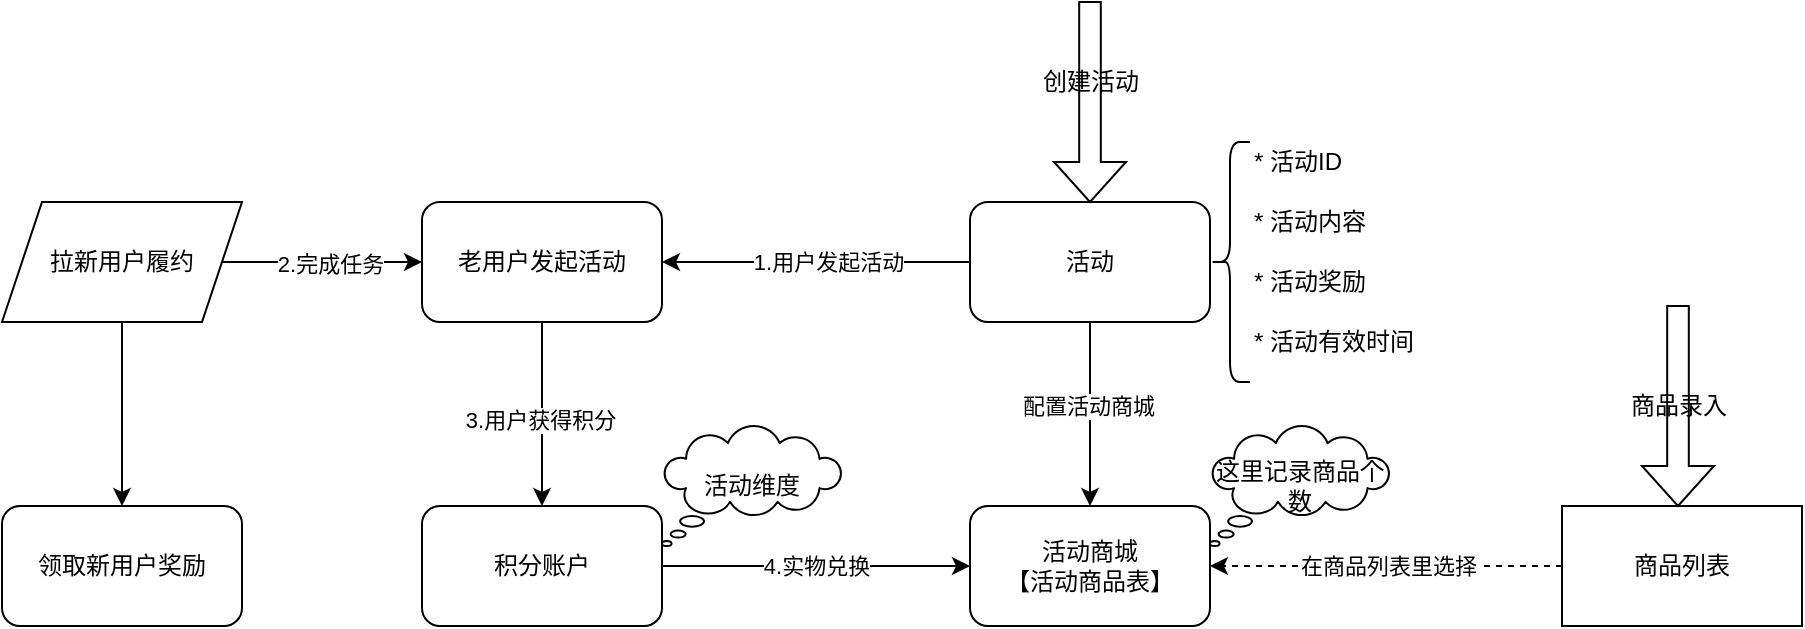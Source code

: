 <mxfile version="14.6.6" type="github">
  <diagram id="DuHI1rx7rXFCCcmQWFll" name="Page-1">
    <mxGraphModel dx="2125" dy="1977" grid="1" gridSize="10" guides="1" tooltips="1" connect="1" arrows="1" fold="1" page="1" pageScale="1" pageWidth="827" pageHeight="1169" math="0" shadow="0">
      <root>
        <mxCell id="0" />
        <mxCell id="1" parent="0" />
        <mxCell id="NWPypqy2VdpSsYWHa91w-30" value="4.实物兑换" style="edgeStyle=orthogonalEdgeStyle;rounded=0;orthogonalLoop=1;jettySize=auto;html=1;entryX=0;entryY=0.5;entryDx=0;entryDy=0;" edge="1" parent="1" source="NWPypqy2VdpSsYWHa91w-1" target="NWPypqy2VdpSsYWHa91w-8">
          <mxGeometry relative="1" as="geometry" />
        </mxCell>
        <mxCell id="NWPypqy2VdpSsYWHa91w-1" value="积分账户" style="rounded=1;whiteSpace=wrap;html=1;" vertex="1" parent="1">
          <mxGeometry x="80" y="230" width="120" height="60" as="geometry" />
        </mxCell>
        <mxCell id="NWPypqy2VdpSsYWHa91w-11" style="edgeStyle=orthogonalEdgeStyle;rounded=0;orthogonalLoop=1;jettySize=auto;html=1;" edge="1" parent="1" source="NWPypqy2VdpSsYWHa91w-2" target="NWPypqy2VdpSsYWHa91w-8">
          <mxGeometry relative="1" as="geometry" />
        </mxCell>
        <mxCell id="NWPypqy2VdpSsYWHa91w-12" value="配置活动商城" style="edgeLabel;html=1;align=center;verticalAlign=middle;resizable=0;points=[];" vertex="1" connectable="0" parent="NWPypqy2VdpSsYWHa91w-11">
          <mxGeometry x="-0.1" y="-1" relative="1" as="geometry">
            <mxPoint as="offset" />
          </mxGeometry>
        </mxCell>
        <mxCell id="NWPypqy2VdpSsYWHa91w-20" style="edgeStyle=orthogonalEdgeStyle;rounded=0;orthogonalLoop=1;jettySize=auto;html=1;entryX=1;entryY=0.5;entryDx=0;entryDy=0;" edge="1" parent="1" source="NWPypqy2VdpSsYWHa91w-2" target="NWPypqy2VdpSsYWHa91w-19">
          <mxGeometry relative="1" as="geometry" />
        </mxCell>
        <mxCell id="NWPypqy2VdpSsYWHa91w-21" value="1.用户发起活动" style="edgeLabel;html=1;align=center;verticalAlign=middle;resizable=0;points=[];" vertex="1" connectable="0" parent="NWPypqy2VdpSsYWHa91w-20">
          <mxGeometry x="-0.07" relative="1" as="geometry">
            <mxPoint as="offset" />
          </mxGeometry>
        </mxCell>
        <mxCell id="NWPypqy2VdpSsYWHa91w-2" value="活动" style="rounded=1;whiteSpace=wrap;html=1;" vertex="1" parent="1">
          <mxGeometry x="354" y="78" width="120" height="60" as="geometry" />
        </mxCell>
        <mxCell id="NWPypqy2VdpSsYWHa91w-3" value="" style="shape=curlyBracket;whiteSpace=wrap;html=1;rounded=1;" vertex="1" parent="1">
          <mxGeometry x="474" y="48" width="20" height="120" as="geometry" />
        </mxCell>
        <mxCell id="NWPypqy2VdpSsYWHa91w-4" value="* 活动ID" style="text;html=1;align=left;verticalAlign=middle;resizable=0;points=[];autosize=1;strokeColor=none;" vertex="1" parent="1">
          <mxGeometry x="494" y="48" width="60" height="20" as="geometry" />
        </mxCell>
        <mxCell id="NWPypqy2VdpSsYWHa91w-5" value="* 活动内容" style="text;html=1;align=left;verticalAlign=middle;resizable=0;points=[];autosize=1;strokeColor=none;" vertex="1" parent="1">
          <mxGeometry x="494" y="78" width="70" height="20" as="geometry" />
        </mxCell>
        <mxCell id="NWPypqy2VdpSsYWHa91w-6" value="* 活动奖励" style="text;html=1;align=left;verticalAlign=middle;resizable=0;points=[];autosize=1;strokeColor=none;" vertex="1" parent="1">
          <mxGeometry x="494" y="108" width="70" height="20" as="geometry" />
        </mxCell>
        <mxCell id="NWPypqy2VdpSsYWHa91w-7" value="* 活动有效时间" style="text;html=1;align=left;verticalAlign=middle;resizable=0;points=[];autosize=1;strokeColor=none;" vertex="1" parent="1">
          <mxGeometry x="494" y="138" width="100" height="20" as="geometry" />
        </mxCell>
        <mxCell id="NWPypqy2VdpSsYWHa91w-8" value="活动商城&lt;br&gt;【活动商品表】" style="rounded=1;whiteSpace=wrap;html=1;align=center;" vertex="1" parent="1">
          <mxGeometry x="354" y="230" width="120" height="60" as="geometry" />
        </mxCell>
        <mxCell id="NWPypqy2VdpSsYWHa91w-9" value="" style="shape=singleArrow;direction=south;whiteSpace=wrap;html=1;align=left;" vertex="1" parent="1">
          <mxGeometry x="396" y="-22" width="36" height="100" as="geometry" />
        </mxCell>
        <mxCell id="NWPypqy2VdpSsYWHa91w-10" value="创建活动" style="text;html=1;align=center;verticalAlign=middle;resizable=0;points=[];autosize=1;strokeColor=none;" vertex="1" parent="1">
          <mxGeometry x="384" y="8" width="60" height="20" as="geometry" />
        </mxCell>
        <mxCell id="NWPypqy2VdpSsYWHa91w-14" style="edgeStyle=orthogonalEdgeStyle;rounded=0;orthogonalLoop=1;jettySize=auto;html=1;entryX=1;entryY=0.5;entryDx=0;entryDy=0;dashed=1;" edge="1" parent="1" source="NWPypqy2VdpSsYWHa91w-13" target="NWPypqy2VdpSsYWHa91w-8">
          <mxGeometry relative="1" as="geometry" />
        </mxCell>
        <mxCell id="NWPypqy2VdpSsYWHa91w-15" value="在商品列表里选择" style="edgeLabel;html=1;align=center;verticalAlign=middle;resizable=0;points=[];" vertex="1" connectable="0" parent="NWPypqy2VdpSsYWHa91w-14">
          <mxGeometry x="-0.011" relative="1" as="geometry">
            <mxPoint as="offset" />
          </mxGeometry>
        </mxCell>
        <mxCell id="NWPypqy2VdpSsYWHa91w-13" value="商品列表" style="rounded=0;whiteSpace=wrap;html=1;align=center;" vertex="1" parent="1">
          <mxGeometry x="650" y="230" width="120" height="60" as="geometry" />
        </mxCell>
        <mxCell id="NWPypqy2VdpSsYWHa91w-16" value="" style="shape=singleArrow;direction=south;whiteSpace=wrap;html=1;align=left;" vertex="1" parent="1">
          <mxGeometry x="690" y="130" width="36" height="100" as="geometry" />
        </mxCell>
        <mxCell id="NWPypqy2VdpSsYWHa91w-17" value="商品录入" style="text;html=1;align=center;verticalAlign=middle;resizable=0;points=[];autosize=1;strokeColor=none;" vertex="1" parent="1">
          <mxGeometry x="678" y="170" width="60" height="20" as="geometry" />
        </mxCell>
        <mxCell id="NWPypqy2VdpSsYWHa91w-18" value="这里记录商品个数" style="whiteSpace=wrap;html=1;shape=mxgraph.basic.cloud_callout;align=center;" vertex="1" parent="1">
          <mxGeometry x="474" y="190" width="90" height="60" as="geometry" />
        </mxCell>
        <mxCell id="NWPypqy2VdpSsYWHa91w-26" style="edgeStyle=orthogonalEdgeStyle;rounded=0;orthogonalLoop=1;jettySize=auto;html=1;entryX=0.5;entryY=0;entryDx=0;entryDy=0;exitX=0.5;exitY=1;exitDx=0;exitDy=0;" edge="1" parent="1" source="NWPypqy2VdpSsYWHa91w-19" target="NWPypqy2VdpSsYWHa91w-1">
          <mxGeometry relative="1" as="geometry" />
        </mxCell>
        <mxCell id="NWPypqy2VdpSsYWHa91w-27" value="3.用户获得积分" style="edgeLabel;html=1;align=center;verticalAlign=middle;resizable=0;points=[];" vertex="1" connectable="0" parent="NWPypqy2VdpSsYWHa91w-26">
          <mxGeometry x="0.065" y="-1" relative="1" as="geometry">
            <mxPoint as="offset" />
          </mxGeometry>
        </mxCell>
        <mxCell id="NWPypqy2VdpSsYWHa91w-19" value="老用户发起活动" style="rounded=1;whiteSpace=wrap;html=1;align=center;" vertex="1" parent="1">
          <mxGeometry x="80" y="78" width="120" height="60" as="geometry" />
        </mxCell>
        <mxCell id="NWPypqy2VdpSsYWHa91w-24" style="edgeStyle=orthogonalEdgeStyle;rounded=0;orthogonalLoop=1;jettySize=auto;html=1;" edge="1" parent="1" source="NWPypqy2VdpSsYWHa91w-23" target="NWPypqy2VdpSsYWHa91w-19">
          <mxGeometry relative="1" as="geometry" />
        </mxCell>
        <mxCell id="NWPypqy2VdpSsYWHa91w-25" value="2.完成任务" style="edgeLabel;html=1;align=center;verticalAlign=middle;resizable=0;points=[];" vertex="1" connectable="0" parent="NWPypqy2VdpSsYWHa91w-24">
          <mxGeometry x="0.067" y="-1" relative="1" as="geometry">
            <mxPoint as="offset" />
          </mxGeometry>
        </mxCell>
        <mxCell id="NWPypqy2VdpSsYWHa91w-29" style="edgeStyle=orthogonalEdgeStyle;rounded=0;orthogonalLoop=1;jettySize=auto;html=1;entryX=0.5;entryY=0;entryDx=0;entryDy=0;" edge="1" parent="1" source="NWPypqy2VdpSsYWHa91w-23" target="NWPypqy2VdpSsYWHa91w-28">
          <mxGeometry relative="1" as="geometry" />
        </mxCell>
        <mxCell id="NWPypqy2VdpSsYWHa91w-23" value="拉新用户履约" style="shape=parallelogram;perimeter=parallelogramPerimeter;whiteSpace=wrap;html=1;fixedSize=1;align=center;" vertex="1" parent="1">
          <mxGeometry x="-130" y="78" width="120" height="60" as="geometry" />
        </mxCell>
        <mxCell id="NWPypqy2VdpSsYWHa91w-28" value="领取新用户奖励" style="rounded=1;whiteSpace=wrap;html=1;align=center;" vertex="1" parent="1">
          <mxGeometry x="-130" y="230" width="120" height="60" as="geometry" />
        </mxCell>
        <mxCell id="NWPypqy2VdpSsYWHa91w-31" value="活动维度" style="whiteSpace=wrap;html=1;shape=mxgraph.basic.cloud_callout;align=center;" vertex="1" parent="1">
          <mxGeometry x="200" y="190" width="90" height="60" as="geometry" />
        </mxCell>
      </root>
    </mxGraphModel>
  </diagram>
</mxfile>
